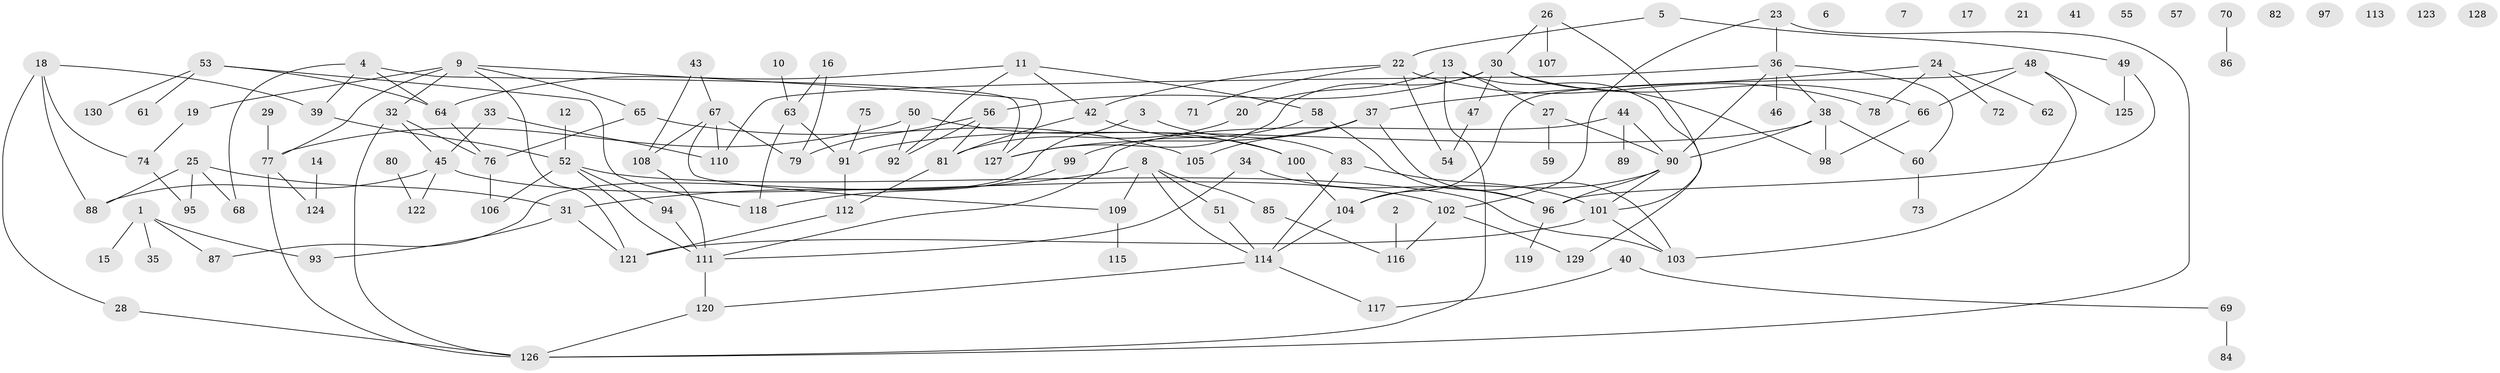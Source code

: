 // coarse degree distribution, {2: 0.2, 6: 0.1076923076923077, 3: 0.06153846153846154, 0: 0.2, 4: 0.13846153846153847, 10: 0.03076923076923077, 1: 0.13846153846153847, 7: 0.03076923076923077, 5: 0.06153846153846154, 12: 0.015384615384615385, 15: 0.015384615384615385}
// Generated by graph-tools (version 1.1) at 2025/16/03/04/25 18:16:38]
// undirected, 130 vertices, 171 edges
graph export_dot {
graph [start="1"]
  node [color=gray90,style=filled];
  1;
  2;
  3;
  4;
  5;
  6;
  7;
  8;
  9;
  10;
  11;
  12;
  13;
  14;
  15;
  16;
  17;
  18;
  19;
  20;
  21;
  22;
  23;
  24;
  25;
  26;
  27;
  28;
  29;
  30;
  31;
  32;
  33;
  34;
  35;
  36;
  37;
  38;
  39;
  40;
  41;
  42;
  43;
  44;
  45;
  46;
  47;
  48;
  49;
  50;
  51;
  52;
  53;
  54;
  55;
  56;
  57;
  58;
  59;
  60;
  61;
  62;
  63;
  64;
  65;
  66;
  67;
  68;
  69;
  70;
  71;
  72;
  73;
  74;
  75;
  76;
  77;
  78;
  79;
  80;
  81;
  82;
  83;
  84;
  85;
  86;
  87;
  88;
  89;
  90;
  91;
  92;
  93;
  94;
  95;
  96;
  97;
  98;
  99;
  100;
  101;
  102;
  103;
  104;
  105;
  106;
  107;
  108;
  109;
  110;
  111;
  112;
  113;
  114;
  115;
  116;
  117;
  118;
  119;
  120;
  121;
  122;
  123;
  124;
  125;
  126;
  127;
  128;
  129;
  130;
  1 -- 15;
  1 -- 35;
  1 -- 87;
  1 -- 93;
  2 -- 116;
  3 -- 83;
  3 -- 87;
  4 -- 39;
  4 -- 64;
  4 -- 68;
  4 -- 127;
  5 -- 22;
  5 -- 49;
  8 -- 31;
  8 -- 51;
  8 -- 85;
  8 -- 109;
  8 -- 114;
  9 -- 19;
  9 -- 32;
  9 -- 65;
  9 -- 77;
  9 -- 121;
  9 -- 127;
  10 -- 63;
  11 -- 42;
  11 -- 58;
  11 -- 64;
  11 -- 92;
  12 -- 52;
  13 -- 20;
  13 -- 27;
  13 -- 126;
  13 -- 129;
  14 -- 124;
  16 -- 63;
  16 -- 79;
  18 -- 28;
  18 -- 39;
  18 -- 74;
  18 -- 88;
  19 -- 74;
  20 -- 81;
  22 -- 42;
  22 -- 54;
  22 -- 71;
  22 -- 78;
  23 -- 36;
  23 -- 102;
  23 -- 126;
  24 -- 37;
  24 -- 62;
  24 -- 72;
  24 -- 78;
  25 -- 31;
  25 -- 68;
  25 -- 88;
  25 -- 95;
  26 -- 30;
  26 -- 101;
  26 -- 107;
  27 -- 59;
  27 -- 90;
  28 -- 126;
  29 -- 77;
  30 -- 47;
  30 -- 56;
  30 -- 66;
  30 -- 98;
  30 -- 127;
  31 -- 93;
  31 -- 121;
  32 -- 45;
  32 -- 76;
  32 -- 126;
  33 -- 45;
  33 -- 110;
  34 -- 96;
  34 -- 111;
  36 -- 38;
  36 -- 46;
  36 -- 60;
  36 -- 90;
  36 -- 110;
  37 -- 103;
  37 -- 105;
  37 -- 127;
  38 -- 60;
  38 -- 90;
  38 -- 91;
  38 -- 98;
  39 -- 52;
  40 -- 69;
  40 -- 117;
  42 -- 81;
  42 -- 100;
  43 -- 67;
  43 -- 108;
  44 -- 89;
  44 -- 90;
  44 -- 111;
  45 -- 88;
  45 -- 102;
  45 -- 122;
  47 -- 54;
  48 -- 66;
  48 -- 103;
  48 -- 104;
  48 -- 125;
  49 -- 96;
  49 -- 125;
  50 -- 77;
  50 -- 92;
  50 -- 100;
  51 -- 114;
  52 -- 94;
  52 -- 103;
  52 -- 106;
  52 -- 111;
  53 -- 61;
  53 -- 64;
  53 -- 118;
  53 -- 130;
  56 -- 79;
  56 -- 81;
  56 -- 92;
  58 -- 96;
  58 -- 99;
  60 -- 73;
  63 -- 91;
  63 -- 118;
  64 -- 76;
  65 -- 76;
  65 -- 105;
  66 -- 98;
  67 -- 79;
  67 -- 108;
  67 -- 109;
  67 -- 110;
  69 -- 84;
  70 -- 86;
  74 -- 95;
  75 -- 91;
  76 -- 106;
  77 -- 124;
  77 -- 126;
  80 -- 122;
  81 -- 112;
  83 -- 101;
  83 -- 114;
  85 -- 116;
  90 -- 96;
  90 -- 101;
  90 -- 104;
  91 -- 112;
  94 -- 111;
  96 -- 119;
  99 -- 118;
  100 -- 104;
  101 -- 103;
  101 -- 121;
  102 -- 116;
  102 -- 129;
  104 -- 114;
  108 -- 111;
  109 -- 115;
  111 -- 120;
  112 -- 121;
  114 -- 117;
  114 -- 120;
  120 -- 126;
}
